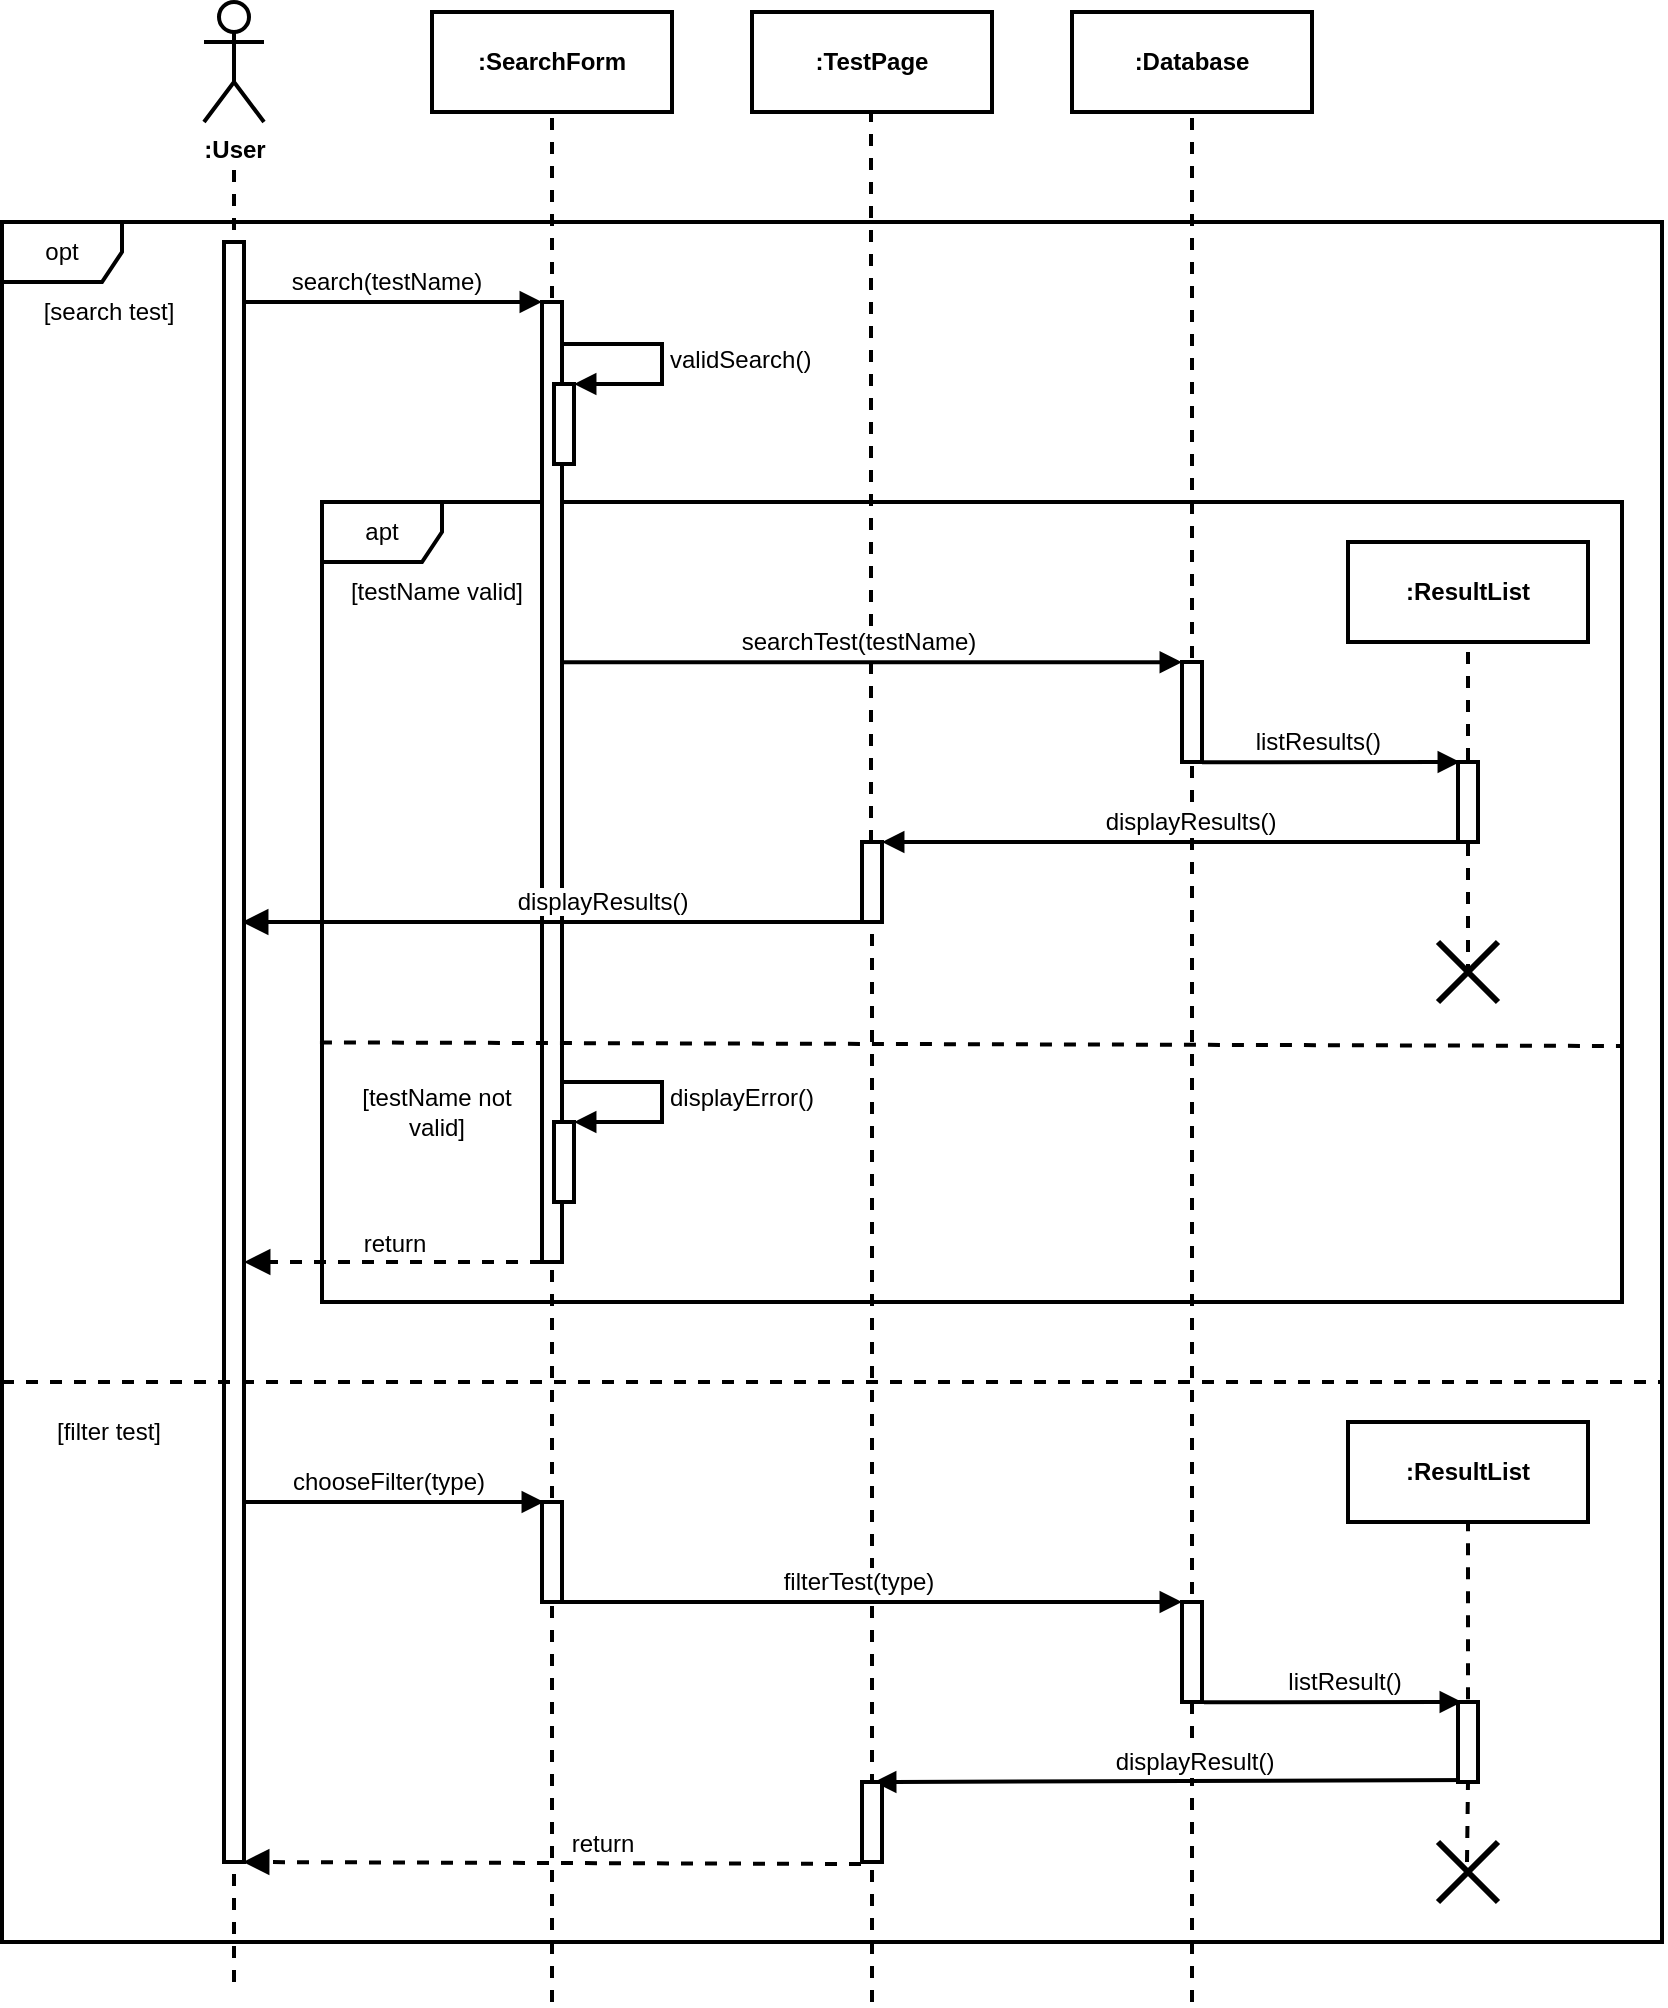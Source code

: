 <mxfile version="20.5.3" type="google"><diagram id="SpR80b-AEIRPPL7b3PJZ" name="Page-1"><mxGraphModel grid="1" page="1" gridSize="10" guides="1" tooltips="1" connect="1" arrows="1" fold="1" pageScale="1" pageWidth="850" pageHeight="1100" math="0" shadow="0"><root><mxCell id="0"/><mxCell id="1" parent="0"/><mxCell id="s4otdrRpkwcg36dzUc2F-117" value="opt" style="shape=umlFrame;whiteSpace=wrap;html=1;strokeWidth=2;" vertex="1" parent="1"><mxGeometry x="10" y="180" width="830" height="860" as="geometry"/></mxCell><mxCell id="s4otdrRpkwcg36dzUc2F-36" value="apt" style="shape=umlFrame;whiteSpace=wrap;html=1;strokeWidth=2;" vertex="1" parent="1"><mxGeometry x="170" y="320" width="650" height="400" as="geometry"/></mxCell><mxCell id="s4otdrRpkwcg36dzUc2F-78" value="" style="endArrow=none;dashed=1;html=1;rounded=0;strokeWidth=2;fontSize=12;entryX=0.5;entryY=1;entryDx=0;entryDy=0;startArrow=none;" edge="1" parent="1" source="s4otdrRpkwcg36dzUc2F-75"><mxGeometry width="50" height="50" relative="1" as="geometry"><mxPoint x="444.5" y="760" as="sourcePoint"/><mxPoint x="444.5" y="115" as="targetPoint"/></mxGeometry></mxCell><mxCell id="s4otdrRpkwcg36dzUc2F-43" value="" style="endArrow=none;dashed=1;html=1;rounded=0;strokeWidth=2;fontSize=12;entryX=0.5;entryY=1;entryDx=0;entryDy=0;exitX=0.5;exitY=0.567;exitDx=0;exitDy=0;exitPerimeter=0;" edge="1" parent="1" source="s4otdrRpkwcg36dzUc2F-44" target="s4otdrRpkwcg36dzUc2F-20"><mxGeometry width="50" height="50" relative="1" as="geometry"><mxPoint x="743" y="530" as="sourcePoint"/><mxPoint x="742.5" y="380" as="targetPoint"/></mxGeometry></mxCell><mxCell id="s4otdrRpkwcg36dzUc2F-40" value="" style="endArrow=none;dashed=1;html=1;rounded=0;strokeWidth=2;fontSize=12;" edge="1" parent="1"><mxGeometry width="50" height="50" relative="1" as="geometry"><mxPoint x="126" y="1060" as="sourcePoint"/><mxPoint x="126" y="150" as="targetPoint"/></mxGeometry></mxCell><mxCell id="s4otdrRpkwcg36dzUc2F-42" value="" style="endArrow=none;dashed=1;html=1;rounded=0;strokeWidth=2;fontSize=12;entryX=0.5;entryY=1;entryDx=0;entryDy=0;" edge="1" parent="1" target="s4otdrRpkwcg36dzUc2F-13"><mxGeometry width="50" height="50" relative="1" as="geometry"><mxPoint x="605" y="1070" as="sourcePoint"/><mxPoint x="604.5" y="150" as="targetPoint"/></mxGeometry></mxCell><mxCell id="s4otdrRpkwcg36dzUc2F-41" value="" style="endArrow=none;dashed=1;html=1;rounded=0;strokeWidth=2;fontSize=12;entryX=0.5;entryY=1;entryDx=0;entryDy=0;" edge="1" parent="1" target="s4otdrRpkwcg36dzUc2F-7"><mxGeometry width="50" height="50" relative="1" as="geometry"><mxPoint x="285" y="1070" as="sourcePoint"/><mxPoint x="284.5" y="150" as="targetPoint"/></mxGeometry></mxCell><mxCell id="s4otdrRpkwcg36dzUc2F-1" value=":User" style="shape=umlActor;verticalLabelPosition=bottom;verticalAlign=top;html=1;outlineConnect=0;strokeWidth=2;fontStyle=1" vertex="1" parent="1"><mxGeometry x="111" y="70" width="30" height="60" as="geometry"/></mxCell><mxCell id="s4otdrRpkwcg36dzUc2F-2" value="" style="html=1;points=[];perimeter=orthogonalPerimeter;strokeWidth=2;" vertex="1" parent="1"><mxGeometry x="121" y="190" width="10" height="810" as="geometry"/></mxCell><mxCell id="s4otdrRpkwcg36dzUc2F-6" value="" style="html=1;points=[];perimeter=orthogonalPerimeter;strokeWidth=2;" vertex="1" parent="1"><mxGeometry x="280" y="220" width="10" height="480" as="geometry"/></mxCell><mxCell id="s4otdrRpkwcg36dzUc2F-7" value=":SearchForm" style="rounded=0;whiteSpace=wrap;html=1;strokeWidth=2;fontStyle=1" vertex="1" parent="1"><mxGeometry x="225" y="75" width="120" height="50" as="geometry"/></mxCell><mxCell id="s4otdrRpkwcg36dzUc2F-10" value="" style="endArrow=block;html=1;rounded=0;strokeWidth=2;endFill=1;" edge="1" parent="1"><mxGeometry width="50" height="50" relative="1" as="geometry"><mxPoint x="130" y="220" as="sourcePoint"/><mxPoint x="280" y="220" as="targetPoint"/></mxGeometry></mxCell><mxCell id="s4otdrRpkwcg36dzUc2F-11" value="search(testName)" style="edgeLabel;html=1;align=center;verticalAlign=middle;resizable=0;points=[];fontSize=12;" vertex="1" connectable="0" parent="s4otdrRpkwcg36dzUc2F-10"><mxGeometry x="-0.047" y="-2" relative="1" as="geometry"><mxPoint y="-12" as="offset"/></mxGeometry></mxCell><mxCell id="s4otdrRpkwcg36dzUc2F-13" value=":Database" style="rounded=0;whiteSpace=wrap;html=1;strokeWidth=2;fontStyle=1" vertex="1" parent="1"><mxGeometry x="545" y="75" width="120" height="50" as="geometry"/></mxCell><mxCell id="s4otdrRpkwcg36dzUc2F-14" value="" style="html=1;points=[];perimeter=orthogonalPerimeter;strokeWidth=2;" vertex="1" parent="1"><mxGeometry x="600" y="400" width="10" height="50" as="geometry"/></mxCell><mxCell id="s4otdrRpkwcg36dzUc2F-15" value="" style="html=1;points=[];perimeter=orthogonalPerimeter;strokeWidth=2;fontSize=12;" vertex="1" parent="1"><mxGeometry x="286" y="261" width="10" height="40" as="geometry"/></mxCell><mxCell id="s4otdrRpkwcg36dzUc2F-16" value="validSearch()" style="edgeStyle=orthogonalEdgeStyle;html=1;align=left;spacingLeft=2;endArrow=block;rounded=0;entryX=1;entryY=0;strokeWidth=2;fontSize=12;" edge="1" parent="1" target="s4otdrRpkwcg36dzUc2F-15"><mxGeometry relative="1" as="geometry"><mxPoint x="291" y="241" as="sourcePoint"/><Array as="points"><mxPoint x="340" y="241"/><mxPoint x="340" y="261"/></Array></mxGeometry></mxCell><mxCell id="s4otdrRpkwcg36dzUc2F-20" value=":ResultList" style="rounded=0;whiteSpace=wrap;html=1;strokeWidth=2;fontStyle=1" vertex="1" parent="1"><mxGeometry x="683" y="340" width="120" height="50" as="geometry"/></mxCell><mxCell id="s4otdrRpkwcg36dzUc2F-22" value="" style="endArrow=block;html=1;rounded=0;strokeWidth=2;endFill=1;exitX=1;exitY=0.056;exitDx=0;exitDy=0;exitPerimeter=0;" edge="1" parent="1" target="s4otdrRpkwcg36dzUc2F-14"><mxGeometry width="50" height="50" relative="1" as="geometry"><mxPoint x="291" y="400.16" as="sourcePoint"/><mxPoint x="440" y="400" as="targetPoint"/></mxGeometry></mxCell><mxCell id="s4otdrRpkwcg36dzUc2F-23" value="searchTest(testName)" style="edgeLabel;html=1;align=center;verticalAlign=middle;resizable=0;points=[];fontSize=12;" vertex="1" connectable="0" parent="s4otdrRpkwcg36dzUc2F-22"><mxGeometry x="-0.047" y="-2" relative="1" as="geometry"><mxPoint y="-12" as="offset"/></mxGeometry></mxCell><mxCell id="s4otdrRpkwcg36dzUc2F-21" value="" style="html=1;points=[];perimeter=orthogonalPerimeter;strokeWidth=2;" vertex="1" parent="1"><mxGeometry x="738" y="450" width="10" height="40" as="geometry"/></mxCell><mxCell id="s4otdrRpkwcg36dzUc2F-24" value="" style="endArrow=block;html=1;rounded=0;strokeWidth=2;endFill=1;exitX=1;exitY=0.056;exitDx=0;exitDy=0;exitPerimeter=0;" edge="1" parent="1"><mxGeometry width="50" height="50" relative="1" as="geometry"><mxPoint x="610" y="450.16" as="sourcePoint"/><mxPoint x="739" y="450" as="targetPoint"/></mxGeometry></mxCell><mxCell id="s4otdrRpkwcg36dzUc2F-25" value="&amp;nbsp;listResults()" style="edgeLabel;html=1;align=center;verticalAlign=middle;resizable=0;points=[];fontSize=12;" vertex="1" connectable="0" parent="s4otdrRpkwcg36dzUc2F-24"><mxGeometry x="-0.047" y="-2" relative="1" as="geometry"><mxPoint x="-6" y="-12" as="offset"/></mxGeometry></mxCell><mxCell id="s4otdrRpkwcg36dzUc2F-28" value="" style="endArrow=block;html=1;rounded=0;strokeWidth=2;endFill=1;" edge="1" parent="1" target="s4otdrRpkwcg36dzUc2F-75"><mxGeometry width="50" height="50" relative="1" as="geometry"><mxPoint x="740" y="490" as="sourcePoint"/><mxPoint x="470" y="490" as="targetPoint"/></mxGeometry></mxCell><mxCell id="s4otdrRpkwcg36dzUc2F-29" value="displayResults()" style="edgeLabel;html=1;align=center;verticalAlign=middle;resizable=0;points=[];fontSize=12;" vertex="1" connectable="0" parent="s4otdrRpkwcg36dzUc2F-28"><mxGeometry x="-0.047" y="-2" relative="1" as="geometry"><mxPoint x="2" y="-8" as="offset"/></mxGeometry></mxCell><mxCell id="s4otdrRpkwcg36dzUc2F-33" value="" style="html=1;points=[];perimeter=orthogonalPerimeter;strokeWidth=2;fontSize=12;" vertex="1" parent="1"><mxGeometry x="286" y="630" width="10" height="40" as="geometry"/></mxCell><mxCell id="s4otdrRpkwcg36dzUc2F-34" value="displayError()" style="edgeStyle=orthogonalEdgeStyle;html=1;align=left;spacingLeft=2;endArrow=block;rounded=0;entryX=1;entryY=0;strokeWidth=2;fontSize=12;" edge="1" parent="1" target="s4otdrRpkwcg36dzUc2F-33"><mxGeometry relative="1" as="geometry"><mxPoint x="291" y="610" as="sourcePoint"/><Array as="points"><mxPoint x="340" y="610"/><mxPoint x="340" y="630"/></Array></mxGeometry></mxCell><mxCell id="s4otdrRpkwcg36dzUc2F-35" value="return" style="html=1;verticalAlign=bottom;endArrow=block;dashed=1;endSize=8;rounded=0;strokeWidth=2;fontSize=12;endFill=1;" edge="1" parent="1"><mxGeometry relative="1" as="geometry"><mxPoint x="280" y="700" as="sourcePoint"/><mxPoint x="131" y="700" as="targetPoint"/></mxGeometry></mxCell><mxCell id="s4otdrRpkwcg36dzUc2F-37" value="" style="endArrow=none;dashed=1;html=1;rounded=0;strokeWidth=2;fontSize=12;exitX=-0.002;exitY=0.533;exitDx=0;exitDy=0;exitPerimeter=0;" edge="1" parent="1"><mxGeometry width="50" height="50" relative="1" as="geometry"><mxPoint x="168.98" y="590.2" as="sourcePoint"/><mxPoint x="820" y="592" as="targetPoint"/></mxGeometry></mxCell><mxCell id="s4otdrRpkwcg36dzUc2F-38" value="[testName valid]" style="text;html=1;strokeColor=none;fillColor=none;align=center;verticalAlign=middle;whiteSpace=wrap;rounded=0;strokeWidth=2;fontSize=12;" vertex="1" parent="1"><mxGeometry x="180" y="350" width="95" height="30" as="geometry"/></mxCell><mxCell id="s4otdrRpkwcg36dzUc2F-39" value="[testName not valid]" style="text;html=1;strokeColor=none;fillColor=none;align=center;verticalAlign=middle;whiteSpace=wrap;rounded=0;strokeWidth=2;fontSize=12;" vertex="1" parent="1"><mxGeometry x="180" y="610" width="95" height="30" as="geometry"/></mxCell><mxCell id="s4otdrRpkwcg36dzUc2F-44" value="" style="shape=umlDestroy;whiteSpace=wrap;html=1;strokeWidth=3;fontSize=12;" vertex="1" parent="1"><mxGeometry x="728" y="540" width="30" height="30" as="geometry"/></mxCell><mxCell id="s4otdrRpkwcg36dzUc2F-76" value=":TestPage" style="rounded=0;whiteSpace=wrap;html=1;strokeWidth=2;fontStyle=1" vertex="1" parent="1"><mxGeometry x="385" y="75" width="120" height="50" as="geometry"/></mxCell><mxCell id="s4otdrRpkwcg36dzUc2F-75" value="" style="html=1;points=[];perimeter=orthogonalPerimeter;strokeWidth=2;" vertex="1" parent="1"><mxGeometry x="440" y="490" width="10" height="40" as="geometry"/></mxCell><mxCell id="s4otdrRpkwcg36dzUc2F-79" value="" style="endArrow=none;dashed=1;html=1;rounded=0;strokeWidth=2;fontSize=12;entryX=0.5;entryY=1;entryDx=0;entryDy=0;" edge="1" parent="1" target="s4otdrRpkwcg36dzUc2F-75"><mxGeometry width="50" height="50" relative="1" as="geometry"><mxPoint x="445" y="1070" as="sourcePoint"/><mxPoint x="444.5" y="115" as="targetPoint"/></mxGeometry></mxCell><mxCell id="s4otdrRpkwcg36dzUc2F-80" value="displayResults()" style="html=1;verticalAlign=bottom;endArrow=block;endSize=8;rounded=0;strokeWidth=2;fontSize=12;endFill=1;exitX=0;exitY=1;exitDx=0;exitDy=0;exitPerimeter=0;" edge="1" parent="1" source="s4otdrRpkwcg36dzUc2F-75"><mxGeometry x="-0.159" y="-1" relative="1" as="geometry"><mxPoint x="280" y="519" as="sourcePoint"/><mxPoint x="130" y="530" as="targetPoint"/><mxPoint as="offset"/></mxGeometry></mxCell><mxCell id="s4otdrRpkwcg36dzUc2F-118" value="[search test]" style="text;html=1;strokeColor=none;fillColor=none;align=center;verticalAlign=middle;whiteSpace=wrap;rounded=0;strokeWidth=2;fontSize=12;" vertex="1" parent="1"><mxGeometry x="16" y="210" width="95" height="30" as="geometry"/></mxCell><mxCell id="s4otdrRpkwcg36dzUc2F-120" value="" style="endArrow=none;dashed=1;html=1;rounded=0;strokeWidth=2;fontSize=12;" edge="1" parent="1"><mxGeometry width="50" height="50" relative="1" as="geometry"><mxPoint x="10" y="760" as="sourcePoint"/><mxPoint x="840" y="760" as="targetPoint"/></mxGeometry></mxCell><mxCell id="s4otdrRpkwcg36dzUc2F-121" value="" style="endArrow=block;html=1;rounded=0;strokeWidth=2;endFill=1;" edge="1" parent="1"><mxGeometry width="50" height="50" relative="1" as="geometry"><mxPoint x="131" y="820" as="sourcePoint"/><mxPoint x="281" y="820" as="targetPoint"/></mxGeometry></mxCell><mxCell id="s4otdrRpkwcg36dzUc2F-122" value="chooseFilter(type)" style="edgeLabel;html=1;align=center;verticalAlign=middle;resizable=0;points=[];fontSize=12;" vertex="1" connectable="0" parent="s4otdrRpkwcg36dzUc2F-121"><mxGeometry x="-0.047" y="-2" relative="1" as="geometry"><mxPoint y="-12" as="offset"/></mxGeometry></mxCell><mxCell id="s4otdrRpkwcg36dzUc2F-123" value="" style="html=1;points=[];perimeter=orthogonalPerimeter;strokeWidth=2;" vertex="1" parent="1"><mxGeometry x="280" y="820" width="10" height="50" as="geometry"/></mxCell><mxCell id="s4otdrRpkwcg36dzUc2F-124" value="" style="endArrow=block;html=1;rounded=0;strokeWidth=2;endFill=1;exitX=1;exitY=0.056;exitDx=0;exitDy=0;exitPerimeter=0;" edge="1" parent="1"><mxGeometry width="50" height="50" relative="1" as="geometry"><mxPoint x="291" y="870.0" as="sourcePoint"/><mxPoint x="600" y="870.0" as="targetPoint"/></mxGeometry></mxCell><mxCell id="s4otdrRpkwcg36dzUc2F-125" value="filterTest(type)" style="edgeLabel;html=1;align=center;verticalAlign=middle;resizable=0;points=[];fontSize=12;" vertex="1" connectable="0" parent="s4otdrRpkwcg36dzUc2F-124"><mxGeometry x="-0.047" y="-2" relative="1" as="geometry"><mxPoint y="-12" as="offset"/></mxGeometry></mxCell><mxCell id="s4otdrRpkwcg36dzUc2F-126" value="" style="html=1;points=[];perimeter=orthogonalPerimeter;strokeWidth=2;" vertex="1" parent="1"><mxGeometry x="600" y="870" width="10" height="50" as="geometry"/></mxCell><mxCell id="s4otdrRpkwcg36dzUc2F-127" value=":ResultList" style="rounded=0;whiteSpace=wrap;html=1;strokeWidth=2;fontStyle=1" vertex="1" parent="1"><mxGeometry x="683" y="780" width="120" height="50" as="geometry"/></mxCell><mxCell id="s4otdrRpkwcg36dzUc2F-128" value="" style="endArrow=block;html=1;rounded=0;strokeWidth=2;endFill=1;exitX=1;exitY=0.056;exitDx=0;exitDy=0;exitPerimeter=0;" edge="1" parent="1"><mxGeometry width="50" height="50" relative="1" as="geometry"><mxPoint x="611" y="920.16" as="sourcePoint"/><mxPoint x="740" y="920" as="targetPoint"/></mxGeometry></mxCell><mxCell id="s4otdrRpkwcg36dzUc2F-129" value="listResult()" style="edgeLabel;html=1;align=center;verticalAlign=middle;resizable=0;points=[];fontSize=12;" vertex="1" connectable="0" parent="s4otdrRpkwcg36dzUc2F-128"><mxGeometry x="-0.047" y="-2" relative="1" as="geometry"><mxPoint x="8" y="-12" as="offset"/></mxGeometry></mxCell><mxCell id="s4otdrRpkwcg36dzUc2F-131" value="" style="endArrow=block;html=1;rounded=0;strokeWidth=2;endFill=1;exitX=0.85;exitY=0.975;exitDx=0;exitDy=0;exitPerimeter=0;" edge="1" parent="1" source="s4otdrRpkwcg36dzUc2F-130"><mxGeometry width="50" height="50" relative="1" as="geometry"><mxPoint x="756" y="960" as="sourcePoint"/><mxPoint x="446" y="960" as="targetPoint"/></mxGeometry></mxCell><mxCell id="s4otdrRpkwcg36dzUc2F-132" value="displayResult()" style="edgeLabel;html=1;align=center;verticalAlign=middle;resizable=0;points=[];fontSize=12;" vertex="1" connectable="0" parent="s4otdrRpkwcg36dzUc2F-131"><mxGeometry x="-0.047" y="-2" relative="1" as="geometry"><mxPoint x="2" y="-8" as="offset"/></mxGeometry></mxCell><mxCell id="s4otdrRpkwcg36dzUc2F-137" value="" style="html=1;points=[];perimeter=orthogonalPerimeter;strokeWidth=2;" vertex="1" parent="1"><mxGeometry x="440" y="960" width="10" height="40" as="geometry"/></mxCell><mxCell id="s4otdrRpkwcg36dzUc2F-138" value="return" style="html=1;verticalAlign=bottom;endArrow=block;dashed=1;endSize=8;rounded=0;strokeWidth=2;fontSize=12;endFill=1;exitX=0;exitY=1;exitDx=0;exitDy=0;exitPerimeter=0;" edge="1" parent="1"><mxGeometry x="-0.159" y="-1" relative="1" as="geometry"><mxPoint x="439.5" y="1001" as="sourcePoint"/><mxPoint x="130.5" y="1000" as="targetPoint"/><mxPoint as="offset"/></mxGeometry></mxCell><mxCell id="s4otdrRpkwcg36dzUc2F-139" value="" style="endArrow=none;dashed=1;html=1;rounded=0;strokeWidth=2;fontSize=12;entryX=0.5;entryY=1;entryDx=0;entryDy=0;exitX=0.5;exitY=0.567;exitDx=0;exitDy=0;exitPerimeter=0;startArrow=none;" edge="1" parent="1" source="s4otdrRpkwcg36dzUc2F-130" target="s4otdrRpkwcg36dzUc2F-127"><mxGeometry width="50" height="50" relative="1" as="geometry"><mxPoint x="742.5" y="1000" as="sourcePoint"/><mxPoint x="742.5" y="832.99" as="targetPoint"/></mxGeometry></mxCell><mxCell id="s4otdrRpkwcg36dzUc2F-140" value="" style="shape=umlDestroy;whiteSpace=wrap;html=1;strokeWidth=3;fontSize=12;" vertex="1" parent="1"><mxGeometry x="728" y="990" width="30" height="30" as="geometry"/></mxCell><mxCell id="s4otdrRpkwcg36dzUc2F-141" value="[filter test]" style="text;html=1;strokeColor=none;fillColor=none;align=center;verticalAlign=middle;whiteSpace=wrap;rounded=0;strokeWidth=2;fontSize=12;" vertex="1" parent="1"><mxGeometry x="16" y="770" width="95" height="30" as="geometry"/></mxCell><mxCell id="s4otdrRpkwcg36dzUc2F-130" value="" style="html=1;points=[];perimeter=orthogonalPerimeter;strokeWidth=2;" vertex="1" parent="1"><mxGeometry x="738" y="920" width="10" height="40" as="geometry"/></mxCell><mxCell id="s4otdrRpkwcg36dzUc2F-142" value="" style="endArrow=none;dashed=1;html=1;rounded=0;strokeWidth=2;fontSize=12;entryX=0.5;entryY=1;entryDx=0;entryDy=0;exitX=0.5;exitY=0.567;exitDx=0;exitDy=0;exitPerimeter=0;" edge="1" parent="1" target="s4otdrRpkwcg36dzUc2F-130"><mxGeometry width="50" height="50" relative="1" as="geometry"><mxPoint x="742.5" y="1000" as="sourcePoint"/><mxPoint x="742.5" y="832.99" as="targetPoint"/></mxGeometry></mxCell></root></mxGraphModel></diagram></mxfile>